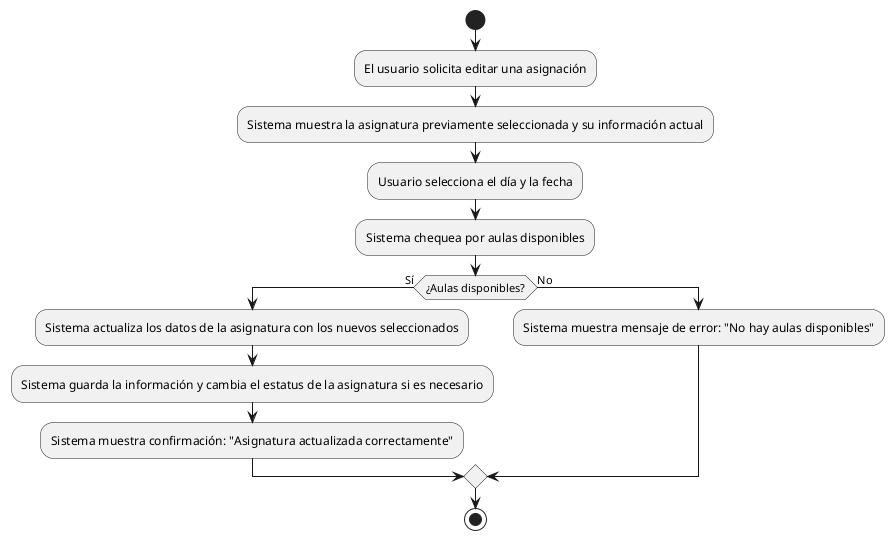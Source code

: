 @startuml
start
:El usuario solicita editar una asignación;
:Sistema muestra la asignatura previamente seleccionada y su información actual;

:Usuario selecciona el día y la fecha;
:Sistema chequea por aulas disponibles;
if (¿Aulas disponibles?) then (Sí)
  :Sistema actualiza los datos de la asignatura con los nuevos seleccionados;
  :Sistema guarda la información y cambia el estatus de la asignatura si es necesario;
  :Sistema muestra confirmación: "Asignatura actualizada correctamente";
else (No)
  :Sistema muestra mensaje de error: "No hay aulas disponibles";
endif
stop
@enduml

